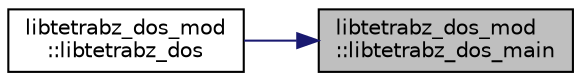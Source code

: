 digraph "libtetrabz_dos_mod::libtetrabz_dos_main"
{
 // LATEX_PDF_SIZE
  edge [fontname="Helvetica",fontsize="10",labelfontname="Helvetica",labelfontsize="10"];
  node [fontname="Helvetica",fontsize="10",shape=record];
  rankdir="RL";
  Node1 [label="libtetrabz_dos_mod\l::libtetrabz_dos_main",height=0.2,width=0.4,color="black", fillcolor="grey75", style="filled", fontcolor="black",tooltip=" "];
  Node1 -> Node2 [dir="back",color="midnightblue",fontsize="10",style="solid",fontname="Helvetica"];
  Node2 [label="libtetrabz_dos_mod\l::libtetrabz_dos",height=0.2,width=0.4,color="black", fillcolor="white", style="filled",URL="$namespacelibtetrabz__dos__mod.html#addb2ff4ca41802364a279d3401ae67a0",tooltip=" "];
}
